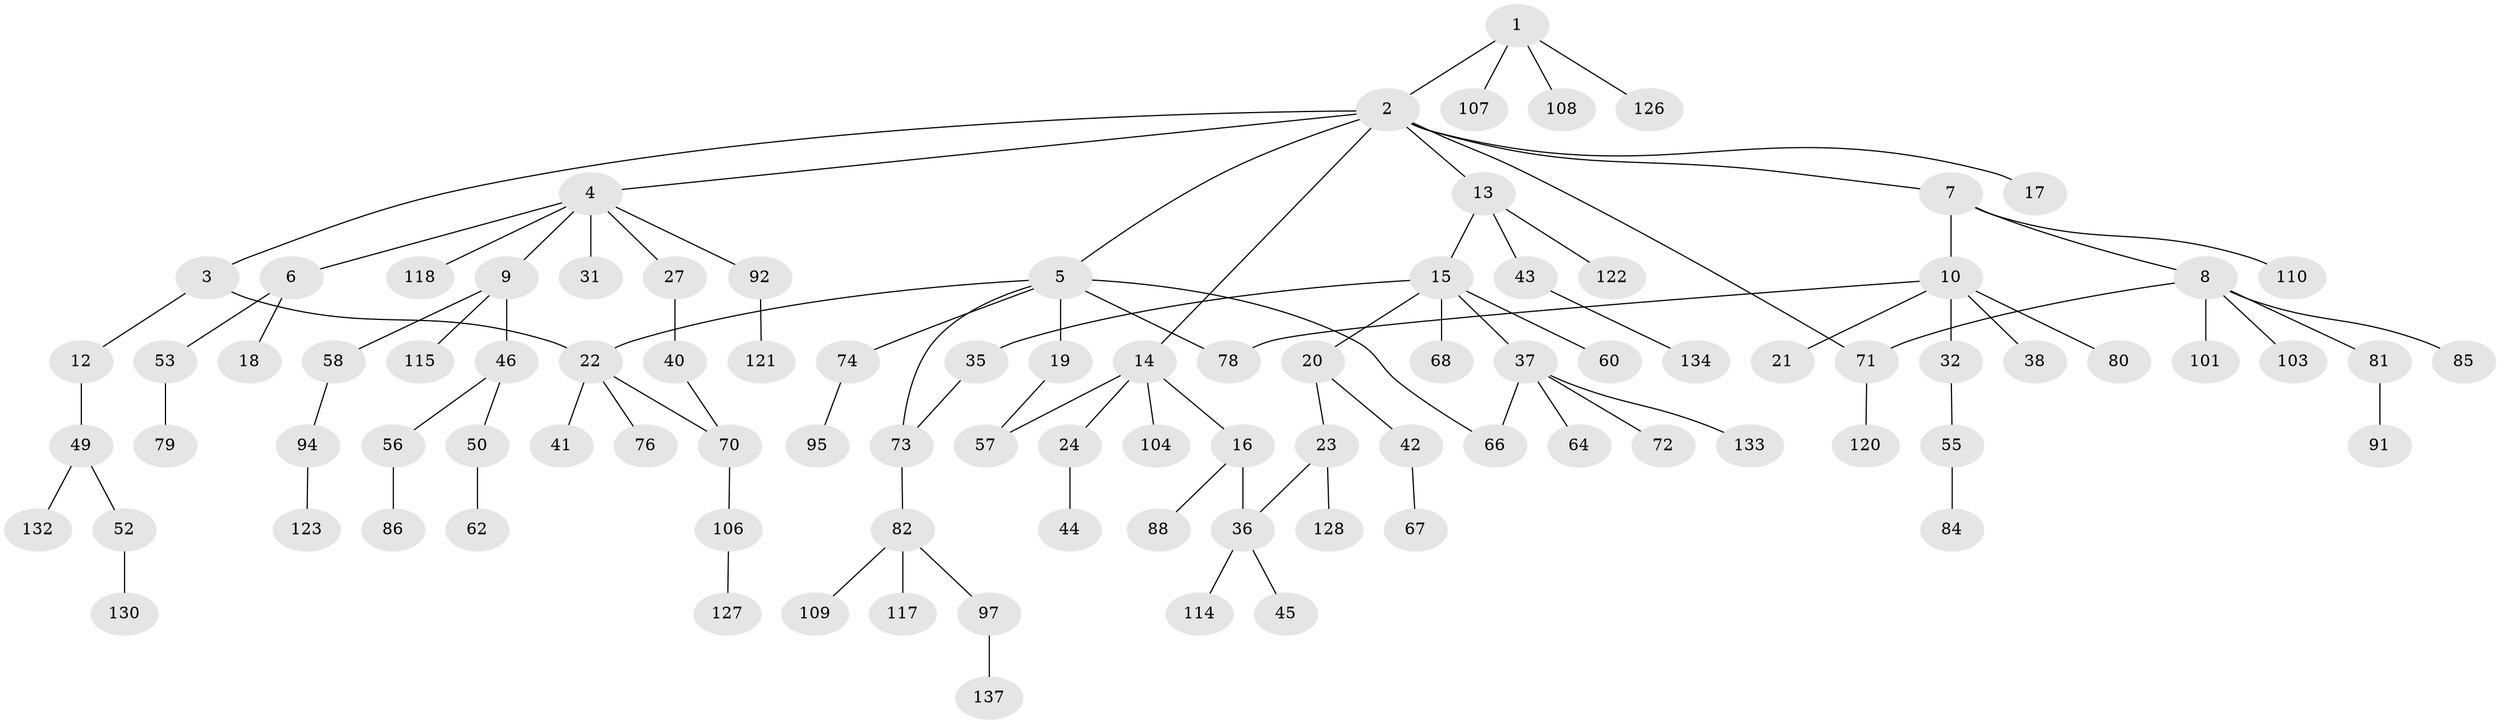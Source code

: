 // original degree distribution, {4: 0.06474820143884892, 10: 0.007194244604316547, 3: 0.15827338129496402, 6: 0.02158273381294964, 5: 0.02877697841726619, 2: 0.302158273381295, 1: 0.4172661870503597}
// Generated by graph-tools (version 1.1) at 2025/41/03/06/25 10:41:28]
// undirected, 95 vertices, 102 edges
graph export_dot {
graph [start="1"]
  node [color=gray90,style=filled];
  1 [super="+25"];
  2 [super="+119"];
  3;
  4 [super="+77"];
  5 [super="+11"];
  6 [super="+39"];
  7 [super="+26"];
  8 [super="+33"];
  9 [super="+54"];
  10 [super="+47"];
  12;
  13 [super="+30"];
  14 [super="+65"];
  15 [super="+34"];
  16 [super="+48"];
  17 [super="+69"];
  18 [super="+75"];
  19;
  20 [super="+28"];
  21 [super="+29"];
  22 [super="+87"];
  23 [super="+100"];
  24;
  27 [super="+135"];
  31;
  32;
  35;
  36 [super="+112"];
  37 [super="+63"];
  38 [super="+83"];
  40;
  41;
  42;
  43 [super="+96"];
  44;
  45 [super="+90"];
  46 [super="+51"];
  49 [super="+59"];
  50 [super="+131"];
  52 [super="+61"];
  53;
  55 [super="+129"];
  56 [super="+102"];
  57 [super="+125"];
  58 [super="+138"];
  60;
  62 [super="+116"];
  64;
  66;
  67;
  68;
  70 [super="+105"];
  71 [super="+111"];
  72 [super="+98"];
  73;
  74 [super="+93"];
  76;
  78 [super="+89"];
  79 [super="+99"];
  80;
  81;
  82 [super="+113"];
  84;
  85;
  86;
  88;
  91;
  92;
  94;
  95;
  97 [super="+124"];
  101;
  103;
  104;
  106;
  107;
  108;
  109;
  110;
  114;
  115;
  117;
  118;
  120;
  121;
  122;
  123 [super="+136"];
  126;
  127;
  128;
  130;
  132;
  133 [super="+139"];
  134;
  137;
  1 -- 2;
  1 -- 107;
  1 -- 108;
  1 -- 126;
  2 -- 3;
  2 -- 4;
  2 -- 5;
  2 -- 7;
  2 -- 13;
  2 -- 14;
  2 -- 17;
  2 -- 71;
  3 -- 12;
  3 -- 22;
  4 -- 6;
  4 -- 9;
  4 -- 27;
  4 -- 31;
  4 -- 118;
  4 -- 92;
  5 -- 19;
  5 -- 22;
  5 -- 74;
  5 -- 66;
  5 -- 73;
  5 -- 78;
  6 -- 18;
  6 -- 53;
  7 -- 8;
  7 -- 10;
  7 -- 110;
  8 -- 81;
  8 -- 103;
  8 -- 85;
  8 -- 101;
  8 -- 71;
  9 -- 46;
  9 -- 58;
  9 -- 115;
  10 -- 21;
  10 -- 32;
  10 -- 38;
  10 -- 80;
  10 -- 78;
  12 -- 49;
  13 -- 15;
  13 -- 122;
  13 -- 43;
  14 -- 16;
  14 -- 24;
  14 -- 104;
  14 -- 57;
  15 -- 20;
  15 -- 35;
  15 -- 68;
  15 -- 60;
  15 -- 37;
  16 -- 36;
  16 -- 88;
  19 -- 57;
  20 -- 23;
  20 -- 42;
  22 -- 41;
  22 -- 76;
  22 -- 70;
  23 -- 128;
  23 -- 36;
  24 -- 44;
  27 -- 40;
  32 -- 55;
  35 -- 73;
  36 -- 45;
  36 -- 114;
  37 -- 72;
  37 -- 133;
  37 -- 64;
  37 -- 66;
  40 -- 70;
  42 -- 67;
  43 -- 134;
  46 -- 50;
  46 -- 56;
  49 -- 52;
  49 -- 132;
  50 -- 62;
  52 -- 130;
  53 -- 79;
  55 -- 84;
  56 -- 86;
  58 -- 94;
  70 -- 106;
  71 -- 120;
  73 -- 82;
  74 -- 95;
  81 -- 91;
  82 -- 97;
  82 -- 109;
  82 -- 117;
  92 -- 121;
  94 -- 123;
  97 -- 137;
  106 -- 127;
}
